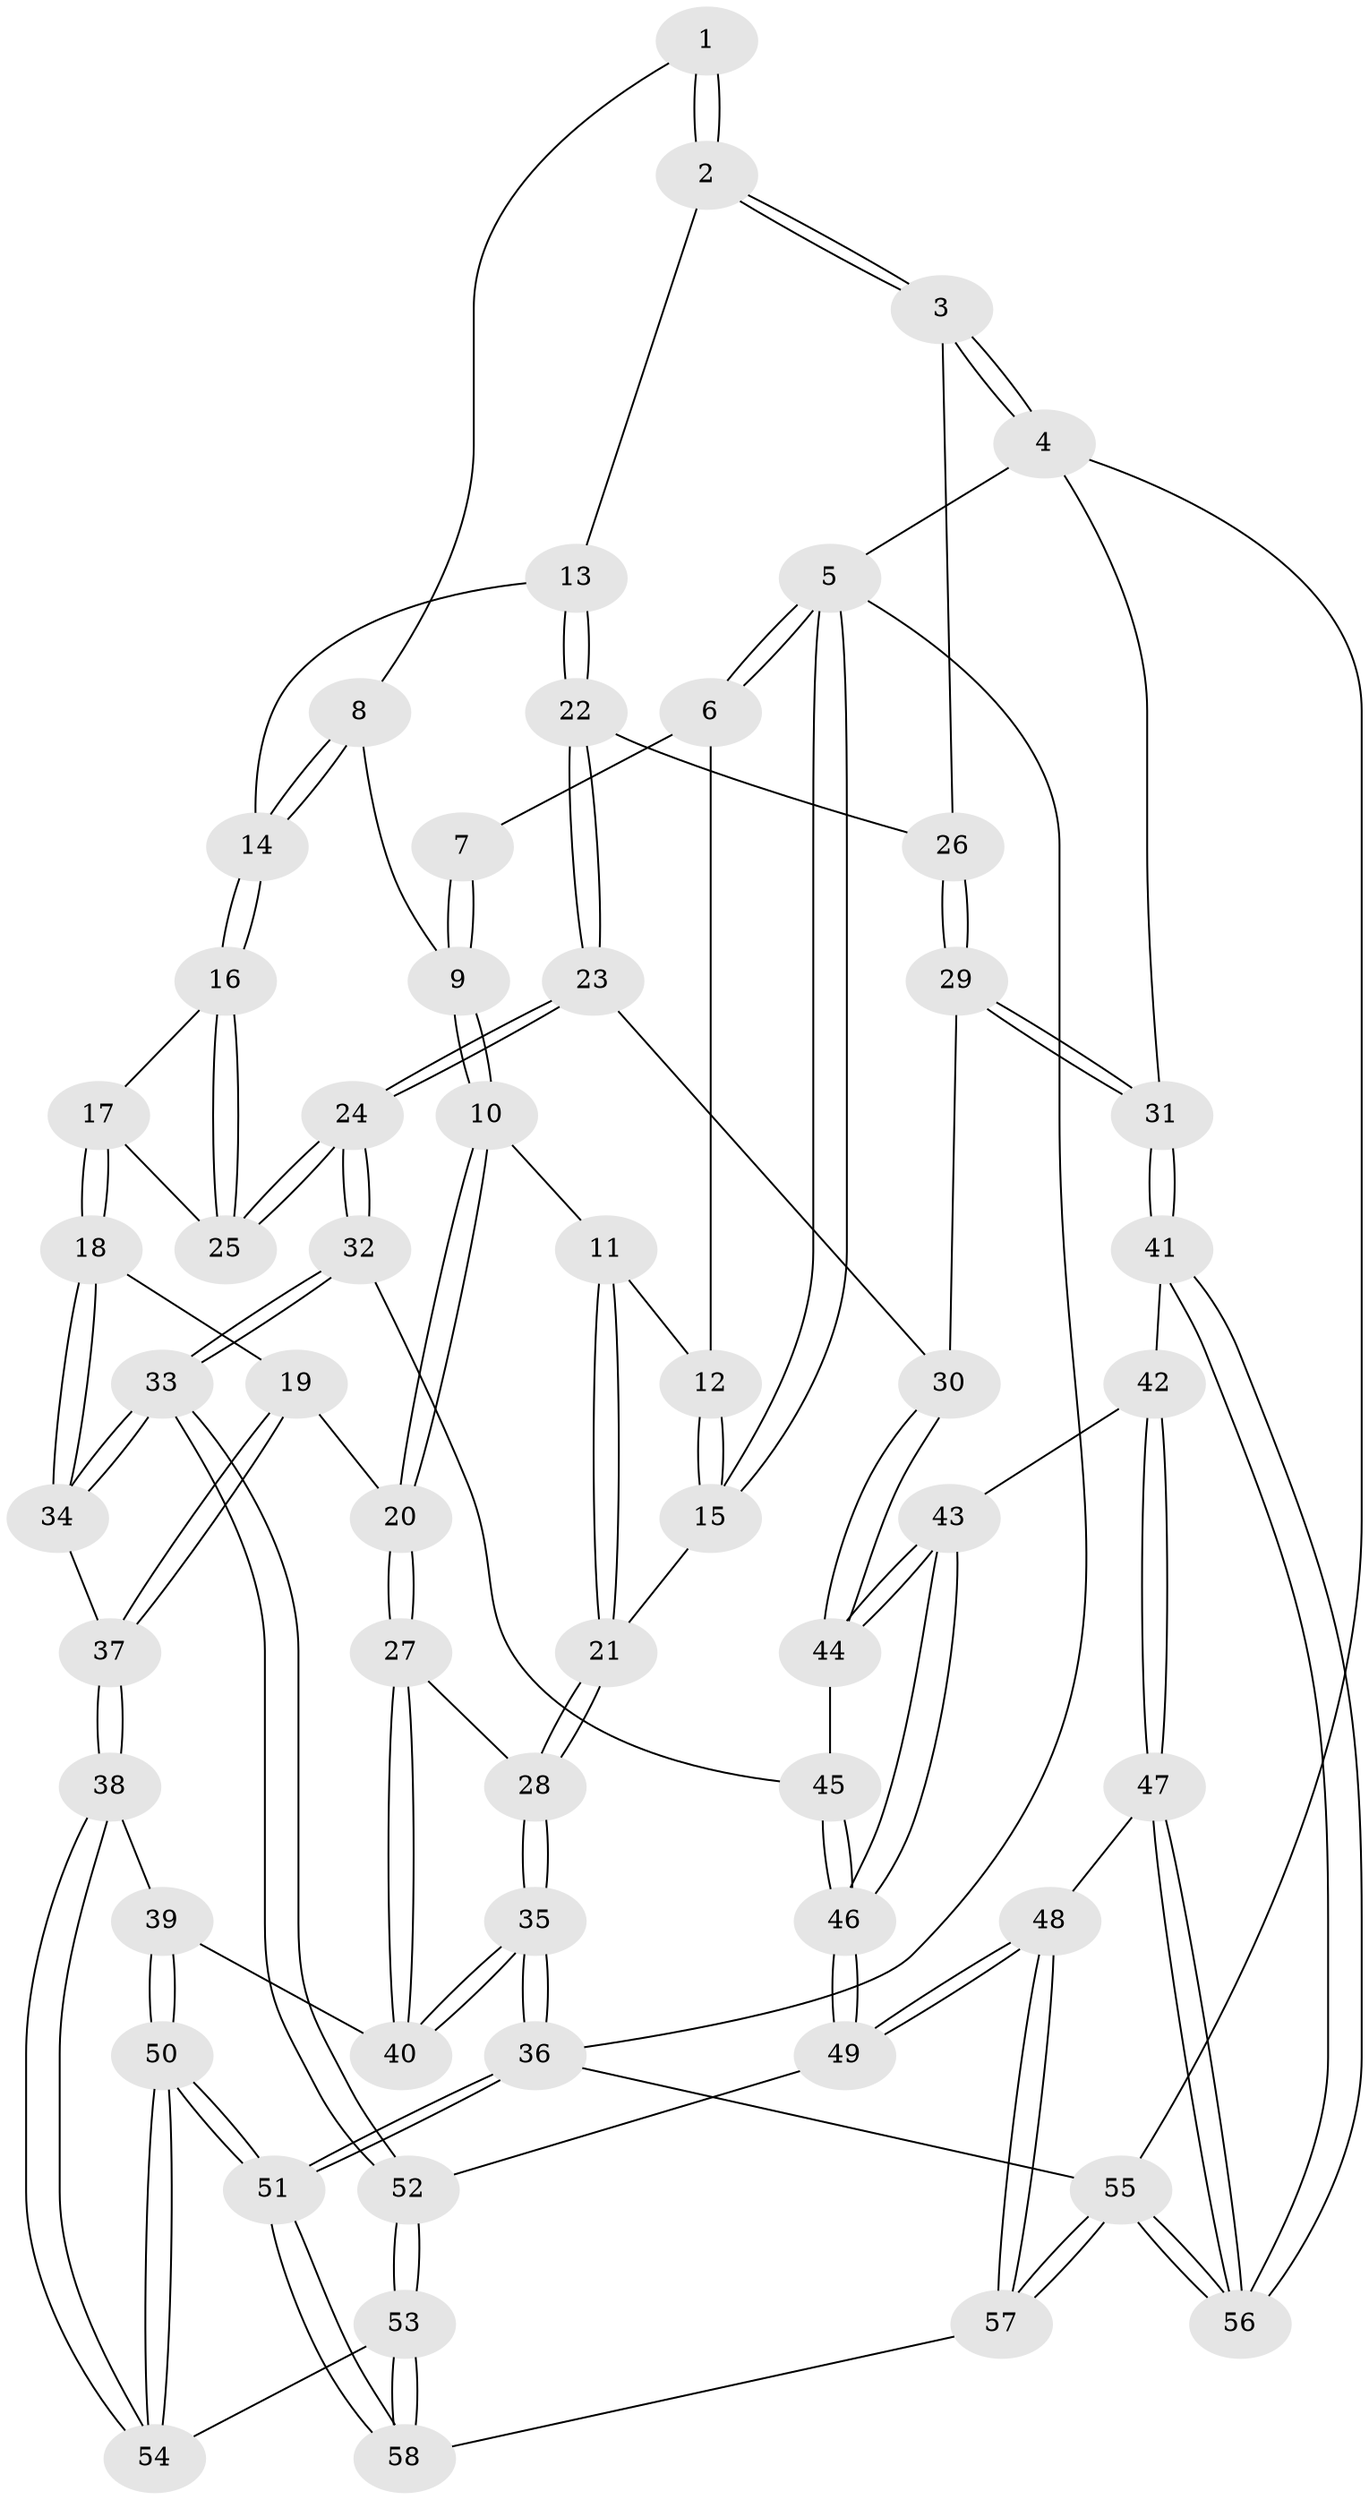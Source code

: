 // coarse degree distribution, {3: 0.18181818181818182, 5: 0.24242424242424243, 6: 0.06060606060606061, 4: 0.5151515151515151}
// Generated by graph-tools (version 1.1) at 2025/24/03/03/25 07:24:34]
// undirected, 58 vertices, 142 edges
graph export_dot {
graph [start="1"]
  node [color=gray90,style=filled];
  1 [pos="+0.5734480652923493+0"];
  2 [pos="+1+0"];
  3 [pos="+1+0"];
  4 [pos="+1+0"];
  5 [pos="+0+0"];
  6 [pos="+0.12187405157834473+0"];
  7 [pos="+0.3795161110513406+0"];
  8 [pos="+0.5031027270059925+0.06911813819032869"];
  9 [pos="+0.40640761401262193+0.11219017664695656"];
  10 [pos="+0.2814190407084606+0.20185542542934057"];
  11 [pos="+0.22674936209331606+0.12648019038997219"];
  12 [pos="+0.19052165196505896+0.013919100884782067"];
  13 [pos="+0.654822036534615+0.20428982380543256"];
  14 [pos="+0.6277632679802856+0.20685765199285827"];
  15 [pos="+0+0.26453528437194646"];
  16 [pos="+0.5778421783958906+0.2449919511639528"];
  17 [pos="+0.37733392638093416+0.3397346060701551"];
  18 [pos="+0.3415622805032915+0.34525660534905467"];
  19 [pos="+0.3282498936246492+0.344190185288987"];
  20 [pos="+0.30452028039242734+0.33045008737261755"];
  21 [pos="+0+0.2809431362738042"];
  22 [pos="+0.6986123050719653+0.2745801510285167"];
  23 [pos="+0.6885034775714673+0.49550501007008596"];
  24 [pos="+0.6835180696194935+0.4979971673369274"];
  25 [pos="+0.6254944919926184+0.450256047635727"];
  26 [pos="+0.8544690587773945+0.3311704469301089"];
  27 [pos="+0.1800362762761816+0.39632968879920294"];
  28 [pos="+0+0.4019085695380938"];
  29 [pos="+0.8710924752386504+0.4369347547853435"];
  30 [pos="+0.8098180859716266+0.4930506393482191"];
  31 [pos="+1+0.4618932652333147"];
  32 [pos="+0.6114898417891482+0.6064697063796392"];
  33 [pos="+0.6054846884824439+0.6144403284180833"];
  34 [pos="+0.5867266031150449+0.6082871574607319"];
  35 [pos="+0+0.6866370235283535"];
  36 [pos="+0+1"];
  37 [pos="+0.3612347343585989+0.6205593558607606"];
  38 [pos="+0.3306027922165457+0.6758533671168573"];
  39 [pos="+0.19297664066936931+0.6403361630702107"];
  40 [pos="+0.1644132083148617+0.6048762170062117"];
  41 [pos="+1+0.5131797605709573"];
  42 [pos="+0.9292948022414802+0.6382525871334189"];
  43 [pos="+0.9094345048470373+0.6324819153839157"];
  44 [pos="+0.8363678814889113+0.5554353724655493"];
  45 [pos="+0.7971074687826832+0.642727192006661"];
  46 [pos="+0.7763449057959411+0.7739714785537887"];
  47 [pos="+0.9753010602667261+0.85085092821344"];
  48 [pos="+0.7761993858556364+0.8653322986570983"];
  49 [pos="+0.7466857860395174+0.8299922985880349"];
  50 [pos="+0.046536603854122775+0.9418786814630298"];
  51 [pos="+0+1"];
  52 [pos="+0.6262997308584999+0.768716718625178"];
  53 [pos="+0.46585630087337443+0.8555412465512127"];
  54 [pos="+0.3396815437422718+0.725968941650743"];
  55 [pos="+1+1"];
  56 [pos="+1+0.9703581996280949"];
  57 [pos="+0.7194483346000249+1"];
  58 [pos="+0.3603546034487651+1"];
  1 -- 2;
  1 -- 2;
  1 -- 8;
  2 -- 3;
  2 -- 3;
  2 -- 13;
  3 -- 4;
  3 -- 4;
  3 -- 26;
  4 -- 5;
  4 -- 31;
  4 -- 55;
  5 -- 6;
  5 -- 6;
  5 -- 15;
  5 -- 15;
  5 -- 36;
  6 -- 7;
  6 -- 12;
  7 -- 9;
  7 -- 9;
  8 -- 9;
  8 -- 14;
  8 -- 14;
  9 -- 10;
  9 -- 10;
  10 -- 11;
  10 -- 20;
  10 -- 20;
  11 -- 12;
  11 -- 21;
  11 -- 21;
  12 -- 15;
  12 -- 15;
  13 -- 14;
  13 -- 22;
  13 -- 22;
  14 -- 16;
  14 -- 16;
  15 -- 21;
  16 -- 17;
  16 -- 25;
  16 -- 25;
  17 -- 18;
  17 -- 18;
  17 -- 25;
  18 -- 19;
  18 -- 34;
  18 -- 34;
  19 -- 20;
  19 -- 37;
  19 -- 37;
  20 -- 27;
  20 -- 27;
  21 -- 28;
  21 -- 28;
  22 -- 23;
  22 -- 23;
  22 -- 26;
  23 -- 24;
  23 -- 24;
  23 -- 30;
  24 -- 25;
  24 -- 25;
  24 -- 32;
  24 -- 32;
  26 -- 29;
  26 -- 29;
  27 -- 28;
  27 -- 40;
  27 -- 40;
  28 -- 35;
  28 -- 35;
  29 -- 30;
  29 -- 31;
  29 -- 31;
  30 -- 44;
  30 -- 44;
  31 -- 41;
  31 -- 41;
  32 -- 33;
  32 -- 33;
  32 -- 45;
  33 -- 34;
  33 -- 34;
  33 -- 52;
  33 -- 52;
  34 -- 37;
  35 -- 36;
  35 -- 36;
  35 -- 40;
  35 -- 40;
  36 -- 51;
  36 -- 51;
  36 -- 55;
  37 -- 38;
  37 -- 38;
  38 -- 39;
  38 -- 54;
  38 -- 54;
  39 -- 40;
  39 -- 50;
  39 -- 50;
  41 -- 42;
  41 -- 56;
  41 -- 56;
  42 -- 43;
  42 -- 47;
  42 -- 47;
  43 -- 44;
  43 -- 44;
  43 -- 46;
  43 -- 46;
  44 -- 45;
  45 -- 46;
  45 -- 46;
  46 -- 49;
  46 -- 49;
  47 -- 48;
  47 -- 56;
  47 -- 56;
  48 -- 49;
  48 -- 49;
  48 -- 57;
  48 -- 57;
  49 -- 52;
  50 -- 51;
  50 -- 51;
  50 -- 54;
  50 -- 54;
  51 -- 58;
  51 -- 58;
  52 -- 53;
  52 -- 53;
  53 -- 54;
  53 -- 58;
  53 -- 58;
  55 -- 56;
  55 -- 56;
  55 -- 57;
  55 -- 57;
  57 -- 58;
}
